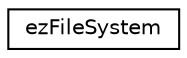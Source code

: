 digraph "Graphical Class Hierarchy"
{
 // LATEX_PDF_SIZE
  edge [fontname="Helvetica",fontsize="10",labelfontname="Helvetica",labelfontsize="10"];
  node [fontname="Helvetica",fontsize="10",shape=record];
  rankdir="LR";
  Node0 [label="ezFileSystem",height=0.2,width=0.4,color="black", fillcolor="white", style="filled",URL="$d4/d6b/classez_file_system.htm",tooltip="The ezFileSystem provides high-level functionality to manage files in a virtual file system."];
}
